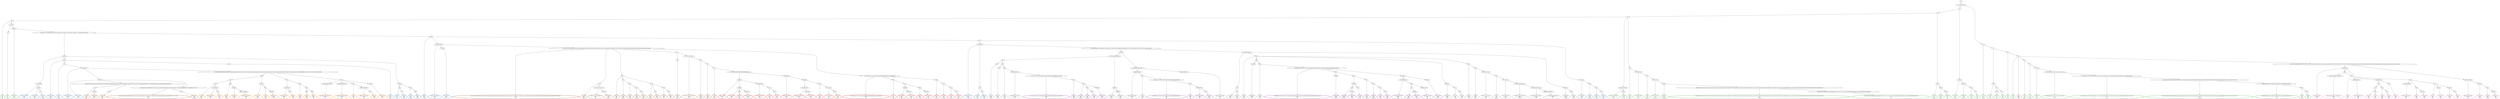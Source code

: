 digraph T {
	{
		rank=same
		421 [penwidth=3,colorscheme=set19,color=3,label="16_P\nP\n4.2%"]
		418 [penwidth=3,colorscheme=set19,color=3,label="43_P\nP\n6.4%"]
		416 [penwidth=3,colorscheme=set19,color=3,label="48;50;54_P\nP\n5.8%"]
		414 [penwidth=3,colorscheme=set19,color=3,label="20;25;26;31;35;39_P\nP\n0.56%"]
		412 [penwidth=3,colorscheme=set19,color=3,label="42;49_P\nP\n7.5%"]
		410 [penwidth=3,colorscheme=set19,color=3,label="30_P\nP\n8.6%"]
		408 [penwidth=3,colorscheme=set19,color=3,label="47;53;59;61;63_P\nP\n2.3%"]
		406 [penwidth=3,colorscheme=set19,color=3,label="66_P\nP\n0.46%"]
		404 [penwidth=3,colorscheme=set19,color=3,label="69;71;72;78_P\nP\n0.042%"]
		402 [penwidth=3,colorscheme=set19,color=3,label="83;90_P\nP\n0.0059%"]
		400 [penwidth=3,colorscheme=set19,color=3,label="95;99;100;103;109;110;112;118;121;122;128;131;135;140;143;146;150;153;157;160;163;167;176;180;183;187;190;194;197;199;201;204;206;211;217;226;237;252;269;278;286;295;299;305;312;316;323;333;343;346;372;376;380;385;392;411;415;419;422;430;434;439;446;456;470;485;492;500;508;512;522;548;570;578_P\nP\n0.0089%"]
		398 [penwidth=3,colorscheme=set19,color=3,label="587;603;610;616;628;634;642;647;668;696;734;742;745;771;779;787;793;823;836;862;891;898;912;921;932;939;949;954;982;983;999_P\nP\n7.5%"]
		396 [penwidth=3,colorscheme=set19,color=3,label="19;24_P\nP\n0.66%"]
		394 [penwidth=3,colorscheme=set19,color=3,label="46;52_P\nP\n0.86%"]
		392 [penwidth=3,colorscheme=set19,color=3,label="58;60_P\nP\n6%"]
		390 [penwidth=3,colorscheme=set19,color=3,label="14;18;23_P\nP\n6.4%"]
		388 [penwidth=3,colorscheme=set19,color=3,label="29;34;38_P\nP\n0.87%"]
		386 [penwidth=3,colorscheme=set19,color=3,label="41;51_P\nP\n2.2%"]
		384 [penwidth=3,colorscheme=set19,color=3,label="56_P\nP\n5.4%"]
		382 [penwidth=3,colorscheme=set19,color=3,label="11;13_P\nP\n0.54%"]
		379 [penwidth=3,colorscheme=set19,color=3,label="22;28_P\nP\n1.2%"]
		376 [penwidth=3,colorscheme=set19,color=3,label="37;45_P\nP\n5%"]
		374 [penwidth=3,colorscheme=set19,color=3,label="44_P\nP\n5.5%"]
		372 [penwidth=3,colorscheme=set19,color=3,label="32_P\nP\n1.5%"]
		370 [penwidth=3,colorscheme=set19,color=3,label="40_P\nP\n5.1%"]
		368 [penwidth=3,colorscheme=set19,color=3,label="62_P\nP\n0.28%"]
		366 [penwidth=3,colorscheme=set19,color=3,label="74_P\nP\n0.3%"]
		364 [penwidth=3,colorscheme=set19,color=3,label="77;79;82_P\nP\n0.2%"]
		362 [penwidth=3,colorscheme=set19,color=3,label="88;92;94;96;104;114;117;119;123;127;130_P\nP\n0.22%"]
		360 [penwidth=3,colorscheme=set19,color=3,label="132;136;138;147;155;158;162;166;169;171;173;179;181;188;192;207;213;218;232;238;245;251;258;268;281;285;304;311;322;327_P\nP\n0.027%"]
		358 [penwidth=3,colorscheme=set19,color=3,label="338;342;350;366;371;384;389;399;403;406;414;425;429;433;438;445;451;461;465;469;499;511;528;545;555;586;592;598;605;627;633;641;655;663;682;688;726;741;755;763;770;776;778_P\nP\n0.0059%"]
		356 [penwidth=3,colorscheme=set19,color=3,label="786;800;808;830;843;872;881;897;902;906;917;931;938;948;963;964;972_P\nP\n6.3%"]
		354 [penwidth=3,colorscheme=set19,color=3,label="984_P\nP\n2.6%"]
		352 [penwidth=3,colorscheme=set19,color=3,label="1006_P\nP\n5.4%"]
		348 [penwidth=3,colorscheme=set19,color=2,label="212;216;224_M1\nM1\n6.1%"]
		346 [penwidth=3,colorscheme=set19,color=2,label="244;250_M1\nM1\n2.6%"]
		344 [penwidth=3,colorscheme=set19,color=2,label="277_M1\nM1\n5.2%"]
		342 [penwidth=3,colorscheme=set19,color=2,label="215;221_M1\nM1\n4.9%"]
		340 [penwidth=3,colorscheme=set19,color=2,label="231_M1\nM1\n3.1%"]
		338 [penwidth=3,colorscheme=set19,color=2,label="243;249;262_M1\nM1\n0.72%"]
		336 [penwidth=3,colorscheme=set19,color=2,label="267;276_M1\nM1\n7.7%"]
		334 [penwidth=3,colorscheme=set19,color=2,label="236_M1\nM1\n6.3%"]
		331 [penwidth=3,colorscheme=set19,color=2,label="235_M1\nM1\n2%"]
		329 [penwidth=3,colorscheme=set19,color=2,label="274_M1\nM1\n5.4%"]
		327 [penwidth=3,colorscheme=set19,color=2,label="248_M1\nM1\n0.91%"]
		325 [penwidth=3,colorscheme=set19,color=2,label="266_M1\nM1\n7.8%"]
		323 [penwidth=3,colorscheme=set19,color=2,label="208_M1\nM1\n3.7%"]
		321 [penwidth=3,colorscheme=set19,color=2,label="214;220;229;234_M1\nM1\n2.6%"]
		319 [penwidth=3,colorscheme=set19,color=2,label="247;256_M1\nM1\n6.5%"]
		316 [penwidth=3,colorscheme=set19,color=2,label="222;228;233_M1\nM1\n3.9%"]
		314 [penwidth=3,colorscheme=set19,color=2,label="254_M1\nM1\n7.5%"]
		312 [penwidth=3,colorscheme=set19,color=2,label="265_M1\nM1\n7.4%"]
		310 [penwidth=3,colorscheme=set19,color=2,label="227;240_M1\nM1\n6.4%"]
		308 [penwidth=3,colorscheme=set19,color=2,label="259_M1\nM1\n1.8%"]
		306 [penwidth=3,colorscheme=set19,color=2,label="264_M1\nM1\n1.4%"]
		304 [penwidth=3,colorscheme=set19,color=2,label="271_M1\nM1\n6%"]
		303 [penwidth=3,colorscheme=set19,color=8,label="40_M2\nM2\n3.8%"]
		300 [penwidth=3,colorscheme=set19,color=8,label="444;450;455_M2\nM2\n2.3%"]
		297 [penwidth=3,colorscheme=set19,color=8,label="468;476;491;498;521;536;544_M2\nM2\n5.9%"]
		295 [penwidth=3,colorscheme=set19,color=8,label="475_M2\nM2\n4%"]
		293 [penwidth=3,colorscheme=set19,color=8,label="479;484;490;507_M2\nM2\n6.8%"]
		289 [penwidth=3,colorscheme=set19,color=8,label="527_M2\nM2\n1.3%"]
		287 [penwidth=3,colorscheme=set19,color=8,label="543_M2\nM2\n9.7%"]
		285 [penwidth=3,colorscheme=set19,color=8,label="535_M2\nM2\n0.84%"]
		283 [penwidth=3,colorscheme=set19,color=8,label="542_M2\nM2\n9.3%"]
		281 [penwidth=3,colorscheme=set19,color=8,label="526_M2\nM2\n5.7%"]
		278 [penwidth=3,colorscheme=set19,color=8,label="497;505;519;534_M2\nM2\n6.4%"]
		276 [penwidth=3,colorscheme=set19,color=8,label="504_M2\nM2\n4.5%"]
		274 [penwidth=3,colorscheme=set19,color=8,label="510;518_M2\nM2\n6.1%"]
		272 [penwidth=3,colorscheme=set19,color=8,label="517_M2\nM2\n3%"]
		270 [penwidth=3,colorscheme=set19,color=8,label="533;541_M2\nM2\n7.6%"]
		268 [penwidth=3,colorscheme=set19,color=8,label="540;547_M2\nM2\n4.6%"]
		266 [penwidth=3,colorscheme=set19,color=8,label="552_M2\nM2\n6.7%"]
		264 [penwidth=3,colorscheme=set19,color=8,label="464;467;474;488_M2\nM2\n2.6%"]
		262 [penwidth=3,colorscheme=set19,color=8,label="503;516_M2\nM2\n0.78%"]
		260 [penwidth=3,colorscheme=set19,color=8,label="532_M2\nM2\n2.8%"]
		258 [penwidth=3,colorscheme=set19,color=8,label="563;565_M2\nM2\n5.2%"]
		252 [penwidth=3,colorscheme=set19,color=9,label="646_M3\nM3\n6.6%"]
		249 [penwidth=3,colorscheme=set19,color=9,label="662_M3\nM3\n7.3%"]
		247 [penwidth=3,colorscheme=set19,color=9,label="675_M3\nM3\n1.9%"]
		245 [penwidth=3,colorscheme=set19,color=9,label="681;686;693;700_M3\nM3\n5.1%"]
		243 [penwidth=3,colorscheme=set19,color=9,label="645;674_M3\nM3\n0.28%"]
		241 [penwidth=3,colorscheme=set19,color=9,label="680;685_M3\nM3\n6.9%"]
		238 [penwidth=3,colorscheme=set19,color=9,label="626;639;644;653_M3\nM3\n2%"]
		236 [penwidth=3,colorscheme=set19,color=9,label="673_M3\nM3\n5.4%"]
		234 [penwidth=3,colorscheme=set19,color=9,label="638;652;661;667_M3\nM3\n5.5%"]
		231 [penwidth=3,colorscheme=set19,color=9,label="613_M3\nM3\n6.2%"]
		229 [penwidth=3,colorscheme=set19,color=9,label="637_M3\nM3\n8.9%"]
		227 [penwidth=3,colorscheme=set19,color=9,label="619_M3\nM3\n4.1%"]
		224 [penwidth=3,colorscheme=set19,color=9,label="651;660_M3\nM3\n5.3%"]
		222 [penwidth=3,colorscheme=set19,color=9,label="659_M3\nM3\n7%"]
		220 [penwidth=3,colorscheme=set19,color=9,label="643;650_M3\nM3\n3.3%"]
		218 [penwidth=3,colorscheme=set19,color=9,label="672_M3\nM3\n4.2%"]
		216 [penwidth=3,colorscheme=set19,color=9,label="691_M3\nM3\n5%"]
		214 [penwidth=3,colorscheme=set19,color=9,label="683_M3\nM3\n1.1%"]
		212 [penwidth=3,colorscheme=set19,color=9,label="690_M3\nM3\n0.21%"]
		210 [penwidth=3,colorscheme=set19,color=9,label="698;704;719;728_M3\nM3\n0.17%"]
		208 [penwidth=3,colorscheme=set19,color=9,label="735_M3\nM3\n0.44%"]
		206 [penwidth=3,colorscheme=set19,color=9,label="757;764;781_M3\nM3\n0.13%"]
		204 [penwidth=3,colorscheme=set19,color=9,label="788;812;816;844;854_M3\nM3\n0.0035%"]
		202 [penwidth=3,colorscheme=set19,color=9,label="873;882;903;907;925_M3\nM3\n0.08%"]
		200 [penwidth=3,colorscheme=set19,color=9,label="940;955;956;965;973_M3\nM3\n7%"]
		198 [penwidth=3,colorscheme=set19,color=9,label="625;632_M3\nM3\n0.98%"]
		196 [penwidth=3,colorscheme=set19,color=9,label="658_M3\nM3\n5.2%"]
		193 [penwidth=3,colorscheme=set19,color=7,label="716_M4\nM4\n4.9%"]
		191 [penwidth=3,colorscheme=set19,color=7,label="736;748_M4\nM4\n5.8%"]
		189 [penwidth=3,colorscheme=set19,color=7,label="730_M4\nM4\n5.2%"]
		187 [penwidth=3,colorscheme=set19,color=7,label="291;294;315;341;348;360;364;378;401;410;417;424;436;473;481;495;514;530;551;560;567;575;584;590;604;606;617;623;630;656;677;707;713_M4\nM4\n2.5%"]
		185 [penwidth=3,colorscheme=set19,color=7,label="725_M4\nM4\n9.3%"]
		183 [penwidth=3,colorscheme=set19,color=7,label="242;257;261;273;289;297;301;307;313;318;325;328;332;335;358;363;369;382;394;404;408;412;416;427;441;448;458;471;486;501;513;537;549;554;557;561;568;573;585;595;599;607;618;624;631;649;657;666;671;676;695_M4\nM4\n2.3%"]
		181 [penwidth=3,colorscheme=set19,color=7,label="702_M4\nM4\n0.9%"]
		179 [penwidth=3,colorscheme=set19,color=7,label="706;712;724;733;754_M4\nM4\n3.6%"]
		177 [penwidth=3,colorscheme=set19,color=7,label="762;769_M4\nM4\n6.9%"]
		175 [penwidth=3,colorscheme=set19,color=7,label="705_M4\nM4\n3.9%"]
		173 [penwidth=3,colorscheme=set19,color=7,label="723_M4\nM4\n6.3%"]
		171 [penwidth=3,colorscheme=set19,color=7,label="740_M4\nM4\n8.2%"]
		169 [penwidth=3,colorscheme=set19,color=7,label="753_M4\nM4\n0.45%"]
		167 [penwidth=3,colorscheme=set19,color=7,label="761_M4\nM4\n5.9%"]
		165 [penwidth=3,colorscheme=set19,color=7,label="732_M4\nM4\n4.5%"]
		163 [penwidth=3,colorscheme=set19,color=7,label="739_M4\nM4\n5.1%"]
		161 [penwidth=3,colorscheme=set19,color=7,label="750_M4\nM4\n3%"]
		159 [penwidth=3,colorscheme=set19,color=7,label="768_M4\nM4\n5%"]
		156 [penwidth=3,colorscheme=set19,color=7,label="722_M4\nM4\n6.5%"]
		154 [penwidth=3,colorscheme=set19,color=7,label="731;737;744;749;752_M4\nM4\n2.6%"]
		152 [penwidth=3,colorscheme=set19,color=7,label="766_M4\nM4\n0.42%"]
		150 [penwidth=3,colorscheme=set19,color=7,label="774_M4\nM4\n0.76%"]
		148 [penwidth=3,colorscheme=set19,color=7,label="777_M4\nM4\n5.9%"]
		143 [penwidth=3,colorscheme=set19,color=5,label="822_M5\nM5\n1.9%"]
		141 [penwidth=3,colorscheme=set19,color=5,label="829;842;853_M5\nM5\n1.5%"]
		139 [penwidth=3,colorscheme=set19,color=5,label="861_M5\nM5\n11%"]
		137 [penwidth=3,colorscheme=set19,color=5,label="835_M5\nM5\n2.8%"]
		135 [penwidth=3,colorscheme=set19,color=5,label="841;852_M5\nM5\n1.9%"]
		133 [penwidth=3,colorscheme=set19,color=5,label="860;871;880;890_M5\nM5\n5.7%"]
		131 [penwidth=3,colorscheme=set19,color=5,label="811;815_M5\nM5\n4.9%"]
		129 [penwidth=3,colorscheme=set19,color=5,label="821_M5\nM5\n4.5%"]
		127 [penwidth=3,colorscheme=set19,color=5,label="859;879_M5\nM5\n14%"]
		124 [penwidth=3,colorscheme=set19,color=5,label="814;820;851_M5\nM5\n2.5%"]
		122 [penwidth=3,colorscheme=set19,color=5,label="889_M5\nM5\n7.2%"]
		120 [penwidth=3,colorscheme=set19,color=5,label="828_M5\nM5\n3.5%"]
		117 [penwidth=3,colorscheme=set19,color=5,label="888_M5\nM5\n5.5%"]
		115 [penwidth=3,colorscheme=set19,color=5,label="896_M5\nM5\n6%"]
		112 [penwidth=3,colorscheme=set19,color=5,label="827;840;849;870;887_M5\nM5\n5.1%"]
		110 [penwidth=3,colorscheme=set19,color=5,label="839;848;858;869;878_M5\nM5\n6.2%"]
		108 [penwidth=3,colorscheme=set19,color=5,label="847_M5\nM5\n2%"]
		106 [penwidth=3,colorscheme=set19,color=5,label="868;877;900;904_M5\nM5\n2.6%"]
		104 [penwidth=3,colorscheme=set19,color=5,label="915_M5\nM5\n5.1%"]
		102 [penwidth=3,colorscheme=set19,color=5,label="857;867_M5\nM5\n6%"]
		100 [penwidth=3,colorscheme=set19,color=4,label="721;743;747;759;773;784;798;802;825;833;856;865;875;884;908;913;918;926_M6\nM6\n3.4%"]
		98 [penwidth=3,colorscheme=set19,color=4,label="936_M6\nM6\n5.4%"]
		96 [penwidth=3,colorscheme=set19,color=4,label="945_M6\nM6\n5.6%"]
		94 [penwidth=3,colorscheme=set19,color=4,label="952_M6\nM6\n0.87%"]
		92 [penwidth=3,colorscheme=set19,color=4,label="960_M6\nM6\n11%"]
		90 [penwidth=3,colorscheme=set19,color=4,label="959;987_M6\nM6\n7.8%"]
		88 [penwidth=3,colorscheme=set19,color=4,label="679;699;710;715;729;746;765;783;790;796;832;846;864;893;909_M6\nM6\n3.8%"]
		86 [penwidth=3,colorscheme=set19,color=4,label="946_M6\nM6\n4%"]
		84 [penwidth=3,colorscheme=set19,color=4,label="961;969;978_M6\nM6\n2.5%"]
		82 [penwidth=3,colorscheme=set19,color=4,label="1002_M6\nM6\n5.1%"]
		80 [penwidth=3,colorscheme=set19,color=4,label="678;684;692;709;720;751;758;772;782;789;795;801;809;817;824;831;837;845;855;863;874;883;892;901;905;911_M6\nM6\n4.2%"]
		77 [penwidth=3,colorscheme=set19,color=4,label="935;944_M6\nM6\n5.8%"]
		73 [penwidth=3,colorscheme=set19,color=4,label="968_M6\nM6\n0.37%"]
		71 [penwidth=3,colorscheme=set19,color=4,label="977;993_M6\nM6\n5.2%"]
		69 [penwidth=3,colorscheme=set19,color=4,label="976_M6\nM6\n5.1%"]
		67 [penwidth=3,colorscheme=set19,color=4,label="957_M6\nM6\n1.6%"]
		65 [penwidth=3,colorscheme=set19,color=4,label="967_M6\nM6\n0.96%"]
		63 [penwidth=3,colorscheme=set19,color=4,label="975_M6\nM6\n1.2%"]
		61 [penwidth=3,colorscheme=set19,color=4,label="1001_M6\nM6\n5.6%"]
		58 [penwidth=3,colorscheme=set19,color=4,label="927;934;942;950_M6\nM6\n0.81%"]
		55 [penwidth=3,colorscheme=set19,color=4,label="974_M6\nM6\n0.19%"]
		53 [penwidth=3,colorscheme=set19,color=4,label="986;992_M6\nM6\n7.9%"]
		51 [penwidth=3,colorscheme=set19,color=4,label="985;991;1000_M6\nM6\n5%"]
		49 [penwidth=3,colorscheme=set19,color=4,label="933;941_M6\nM6\n6.9%"]
		47 [penwidth=3,colorscheme=set19,color=1,label="711;738;760;767;775;792;797;804;819;826;838;886;895;899;910;914;924;930_M7\nM7\n7.2%"]
		45 [penwidth=3,colorscheme=set19,color=1,label="937_M7\nM7\n3%"]
		42 [penwidth=3,colorscheme=set19,color=1,label="981;998_M7\nM7\n4.8%"]
		40 [penwidth=3,colorscheme=set19,color=1,label="1013;1016_M7\nM7\n6.3%"]
		38 [penwidth=3,colorscheme=set19,color=1,label="990_M7\nM7\n3.2%"]
		36 [penwidth=3,colorscheme=set19,color=1,label="997;1005_M7\nM7\n8.4%"]
		34 [penwidth=3,colorscheme=set19,color=1,label="996_M7\nM7\n3.6%"]
		32 [penwidth=3,colorscheme=set19,color=1,label="1010_M7\nM7\n2.4%"]
		30 [penwidth=3,colorscheme=set19,color=1,label="1012_M7\nM7\n4.4%"]
		28 [penwidth=3,colorscheme=set19,color=1,label="1015_M7\nM7\n5.3%"]
		25 [penwidth=3,colorscheme=set19,color=1,label="923;929_M7\nM7\n5%"]
		23 [penwidth=3,colorscheme=set19,color=1,label="970;980_M7\nM7\n1.8%"]
		21 [penwidth=3,colorscheme=set19,color=1,label="995_M7\nM7\n6.3%"]
		19 [penwidth=3,colorscheme=set19,color=1,label="1009;1018_M7\nM7\n5.2%"]
		17 [penwidth=3,colorscheme=set19,color=1,label="979;989;1008_M7\nM7\n3.4%"]
		15 [penwidth=3,colorscheme=set19,color=1,label="1014_M7\nM7\n1.8%"]
		13 [penwidth=3,colorscheme=set19,color=1,label="1021_M7\nM7\n5%"]
		11 [penwidth=3,colorscheme=set19,color=1,label="928;947;953_M7\nM7\n3.6%"]
		8 [penwidth=3,colorscheme=set19,color=1,label="994;1004;1007_M7\nM7\n5.5%"]
		6 [penwidth=3,colorscheme=set19,color=1,label="1017;1020_M7\nM7\n5.2%"]
		4 [penwidth=3,colorscheme=set19,color=1,label="1003_M7\nM7\n0.6%"]
		2 [penwidth=3,colorscheme=set19,color=1,label="1011;1019_M7\nM7\n1.7%"]
		0 [penwidth=3,colorscheme=set19,color=1,label="1022_M7\nM7\n6.2%"]
	}
	427 [label="GL"]
	426 [label="0;1;2;3;4;5;6;7;8;9"]
	425 [label="10"]
	424 [label="12"]
	423 [label="15"]
	422 [label="16"]
	420 [label="21;27;36"]
	419 [label="43"]
	417 [label="48;50;54"]
	415 [label="20;25;26;31;35;39"]
	413 [label="42;49"]
	411 [label="30"]
	409 [label="47;53;59;61;63"]
	407 [label="66"]
	405 [label="69;71;72;78"]
	403 [label="83;90"]
	401 [label="95;99;100;103;109;110;112;118;121;122;128;131;135;140;143;146;150;153;157;160;163;167;176;180;183;187;190;194;197;199;201;204;206;211;217;226;237;252;269;278;286;295;299;305;312;316;323;333;343;346;372;376;380;385;392;411;415;419;422;430;434;439;446;456;470;485;492;500;508;512;522;548;570;578"]
	399 [label="587;603;610;616;628;634;642;647;668;696;734;742;745;771;779;787;793;823;836;862;891;898;912;921;932;939;949;954;982;983;999"]
	397 [label="19;24"]
	395 [label="46;52"]
	393 [label="58;60"]
	391 [label="14;18;23"]
	389 [label="29;34;38"]
	387 [label="41;51"]
	385 [label="56"]
	383 [label="11;13"]
	381 [label="17"]
	380 [label="22;28"]
	378 [label="33"]
	377 [label="37;45"]
	375 [label="44"]
	373 [label="32"]
	371 [label="40"]
	369 [label="62"]
	367 [label="74"]
	365 [label="77;79;82"]
	363 [label="88;92;94;96;104;114;117;119;123;127;130"]
	361 [label="132;136;138;147;155;158;162;166;169;171;173;179;181;188;192;207;213;218;232;238;245;251;258;268;281;285;304;311;322;327"]
	359 [label="338;342;350;366;371;384;389;399;403;406;414;425;429;433;438;445;451;461;465;469;499;511;528;545;555;586;592;598;605;627;633;641;655;663;682;688;726;741;755;763;770;776;778"]
	357 [label="786;800;808;830;843;872;881;897;902;906;917;931;938;948;963;964;972"]
	355 [label="984"]
	353 [label="1006"]
	351 [label="64;67;68;70;73;76;80;84;85;87;91;97;101;106;108;113;116;126;141;144;154;161;165;168;177;178;184;186;191;196;202"]
	350 [label="205;209"]
	349 [label="212;216;224"]
	347 [label="244;250"]
	345 [label="277"]
	343 [label="215;221"]
	341 [label="231"]
	339 [label="243;249;262"]
	337 [label="267;276"]
	335 [label="236"]
	333 [label="223;230"]
	332 [label="235"]
	330 [label="274"]
	328 [label="248"]
	326 [label="266"]
	324 [label="208"]
	322 [label="214;220;229;234"]
	320 [label="247;256"]
	318 [label="219"]
	317 [label="222;228;233"]
	315 [label="254"]
	313 [label="265"]
	311 [label="227;240"]
	309 [label="259"]
	307 [label="264"]
	305 [label="271"]
	302 [label="55;57;65;75;81;86;89;93;98;102;105;107;111;115;120;124;125;129;133;134;137;139;142;145;148;149;151;152;156;159;164;170;172;174;175;182;185;189;193;195;198;200;203;210;225;239;253;263;270;282;287;292;296;300;306;324;331;339;344;351;353;361;367;373;397;420"]
	301 [label="444;450;455"]
	299 [label="460"]
	298 [label="468;476;491;498;521;536;544"]
	296 [label="475"]
	294 [label="479;484;490;507"]
	292 [label="483;489;506"]
	291 [label="520"]
	290 [label="527"]
	288 [label="543"]
	286 [label="535"]
	284 [label="542"]
	282 [label="526"]
	280 [label="482"]
	279 [label="497;505;519;534"]
	277 [label="504"]
	275 [label="510;518"]
	273 [label="517"]
	271 [label="533;541"]
	269 [label="540;547"]
	267 [label="552"]
	265 [label="464;467;474;488"]
	263 [label="503;516"]
	261 [label="532"]
	259 [label="563;565"]
	257 [label="241;246;255;260;272;279;288;317;334;340;345;347;352;354;357;362;368;381;383;386;393;407;421;426;435;440;447;452;457;462;477;493;523;553;556"]
	256 [label="569;574"]
	255 [label="577;597;602;609;615;621"]
	254 [label="640"]
	253 [label="646"]
	251 [label="654"]
	250 [label="662"]
	248 [label="675"]
	246 [label="681;686;693;700"]
	244 [label="645;674"]
	242 [label="680;685"]
	240 [label="581;596;601;608;614;620"]
	239 [label="626;639;644;653"]
	237 [label="673"]
	235 [label="638;652;661;667"]
	233 [label="576;580;591;600"]
	232 [label="613"]
	230 [label="637"]
	228 [label="619"]
	226 [label="636"]
	225 [label="651;660"]
	223 [label="659"]
	221 [label="643;650"]
	219 [label="672"]
	217 [label="691"]
	215 [label="683"]
	213 [label="690"]
	211 [label="698;704;719;728"]
	209 [label="735"]
	207 [label="757;764;781"]
	205 [label="788;812;816;844;854"]
	203 [label="873;882;903;907;925"]
	201 [label="940;955;956;965;973"]
	199 [label="625;632"]
	197 [label="658"]
	195 [label="284;303;310;319;321;330;337;349;356;365;375;379;388;391;396;398;402;418;432;437;443;454;459;463;478;496;502;509;515;525;531;539;546;559;562;566;572;579;583;589;594;612;622;629;635;665;670;687;694;701"]
	194 [label="716"]
	192 [label="736;748"]
	190 [label="730"]
	188 [label="291;294;315;341;348;360;364;378;401;410;417;424;436;473;481;495;514;530;551;560;567;575;584;590;604;606;617;623;630;656;677;707;713"]
	186 [label="725"]
	184 [label="242;257;261;273;289;297;301;307;313;318;325;328;332;335;358;363;369;382;394;404;408;412;416;427;441;448;458;471;486;501;513;537;549;554;557;561;568;573;585;595;599;607;618;624;631;649;657;666;671;676;695"]
	182 [label="702"]
	180 [label="706;712;724;733;754"]
	178 [label="762;769"]
	176 [label="705"]
	174 [label="723"]
	172 [label="740"]
	170 [label="753"]
	168 [label="761"]
	166 [label="732"]
	164 [label="739"]
	162 [label="750"]
	160 [label="768"]
	158 [label="717"]
	157 [label="722"]
	155 [label="731;737;744;749;752"]
	153 [label="766"]
	151 [label="774"]
	149 [label="777"]
	147 [label="275;280;283;290;293;298;302;308;309;314;320;326;329;336;355;359;370;374;377;387;390;395;400;405;409;413;423;428;431;442;449;453;466;472;480;487;494;524;529;538;550;558;564;571;582;588;593;611;648;664;669;689;697;703;708;714;718;727;756;780;794;799"]
	146 [label="805"]
	145 [label="807"]
	144 [label="822"]
	142 [label="829;842;853"]
	140 [label="861"]
	138 [label="835"]
	136 [label="841;852"]
	134 [label="860;871;880;890"]
	132 [label="811;815"]
	130 [label="821"]
	128 [label="859;879"]
	126 [label="810"]
	125 [label="814;820;851"]
	123 [label="889"]
	121 [label="828"]
	119 [label="850"]
	118 [label="888"]
	116 [label="896"]
	114 [label="813"]
	113 [label="827;840;849;870;887"]
	111 [label="839;848;858;869;878"]
	109 [label="847"]
	107 [label="868;877;900;904"]
	105 [label="915"]
	103 [label="857;867"]
	101 [label="721;743;747;759;773;784;798;802;825;833;856;865;875;884;908;913;918;926"]
	99 [label="936"]
	97 [label="945"]
	95 [label="952"]
	93 [label="960"]
	91 [label="959;987"]
	89 [label="679;699;710;715;729;746;765;783;790;796;832;846;864;893;909"]
	87 [label="946"]
	85 [label="961;969;978"]
	83 [label="1002"]
	81 [label="678;684;692;709;720;751;758;772;782;789;795;801;809;817;824;831;837;845;855;863;874;883;892;901;905;911"]
	79 [label="916"]
	78 [label="935;944"]
	76 [label="943"]
	75 [label="951;958"]
	74 [label="968"]
	72 [label="977;993"]
	70 [label="976"]
	68 [label="957"]
	66 [label="967"]
	64 [label="975"]
	62 [label="1001"]
	60 [label="920;922"]
	59 [label="927;934;942;950"]
	57 [label="966"]
	56 [label="974"]
	54 [label="986;992"]
	52 [label="985;991;1000"]
	50 [label="933;941"]
	48 [label="711;738;760;767;775;792;797;804;819;826;838;886;895;899;910;914;924;930"]
	46 [label="937"]
	44 [label="971"]
	43 [label="981;998"]
	41 [label="1013;1016"]
	39 [label="990"]
	37 [label="997;1005"]
	35 [label="996"]
	33 [label="1010"]
	31 [label="1012"]
	29 [label="1015"]
	27 [label="785;791;803;806;818;834;866;876;885;894;919"]
	26 [label="923;929"]
	24 [label="970;980"]
	22 [label="995"]
	20 [label="1009;1018"]
	18 [label="979;989;1008"]
	16 [label="1014"]
	14 [label="1021"]
	12 [label="928;947;953"]
	10 [label="962;988"]
	9 [label="994;1004;1007"]
	7 [label="1017;1020"]
	5 [label="1003"]
	3 [label="1011;1019"]
	1 [label="1022"]
	427 -> 426
	426 -> 425
	426 -> 383
	425 -> 424
	425 -> 391
	424 -> 423
	424 -> 397
	423 -> 422
	423 -> 415
	423 -> 411
	422 -> 421
	422 -> 420
	420 -> 419
	420 -> 417
	419 -> 418
	417 -> 416
	417 -> 351
	415 -> 414
	415 -> 413
	413 -> 412
	411 -> 410
	411 -> 409
	409 -> 408
	409 -> 407
	407 -> 406
	407 -> 405
	405 -> 404
	405 -> 403
	403 -> 402
	403 -> 401
	401 -> 400
	401 -> 399
	399 -> 398
	397 -> 396
	397 -> 395
	395 -> 394
	395 -> 393
	393 -> 392
	391 -> 390
	391 -> 389
	389 -> 388
	389 -> 387
	387 -> 386
	387 -> 385
	385 -> 384
	383 -> 382
	383 -> 381
	381 -> 380
	381 -> 373
	380 -> 379
	380 -> 378
	378 -> 377
	378 -> 375
	377 -> 376
	375 -> 374
	373 -> 372
	373 -> 371
	371 -> 370
	371 -> 369
	371 -> 303
	371 -> 302
	369 -> 368
	369 -> 367
	367 -> 366
	367 -> 365
	365 -> 364
	365 -> 363
	363 -> 362
	363 -> 361
	361 -> 360
	361 -> 359
	359 -> 358
	359 -> 357
	357 -> 356
	357 -> 355
	355 -> 354
	355 -> 353
	353 -> 352
	351 -> 350
	351 -> 324
	350 -> 349
	350 -> 343
	350 -> 333
	349 -> 348
	349 -> 347
	347 -> 346
	347 -> 345
	345 -> 344
	343 -> 342
	343 -> 341
	343 -> 335
	341 -> 340
	341 -> 339
	339 -> 338
	339 -> 337
	339 -> 147
	337 -> 336
	337 -> 195
	337 -> 188
	335 -> 334
	333 -> 332
	333 -> 328
	332 -> 331
	332 -> 330
	330 -> 329
	328 -> 327
	328 -> 326
	326 -> 325
	324 -> 323
	324 -> 322
	324 -> 318
	322 -> 321
	322 -> 320
	322 -> 184
	320 -> 319
	318 -> 317
	318 -> 311
	317 -> 316
	317 -> 315
	317 -> 257
	315 -> 314
	315 -> 313
	313 -> 312
	311 -> 310
	311 -> 309
	309 -> 308
	309 -> 307
	307 -> 306
	307 -> 305
	305 -> 304
	302 -> 301
	302 -> 265
	301 -> 300
	301 -> 299
	301 -> 280
	299 -> 298
	299 -> 296
	298 -> 297
	296 -> 295
	296 -> 294
	296 -> 292
	294 -> 293
	292 -> 291
	292 -> 282
	291 -> 290
	291 -> 286
	290 -> 289
	290 -> 288
	288 -> 287
	286 -> 285
	286 -> 284
	284 -> 283
	282 -> 281
	280 -> 279
	280 -> 277
	280 -> 273
	279 -> 278
	277 -> 276
	277 -> 275
	275 -> 274
	273 -> 272
	273 -> 271
	273 -> 269
	271 -> 270
	269 -> 268
	269 -> 267
	267 -> 266
	265 -> 264
	265 -> 263
	263 -> 262
	263 -> 261
	261 -> 260
	261 -> 259
	259 -> 258
	257 -> 256
	257 -> 233
	256 -> 255
	256 -> 240
	255 -> 254
	255 -> 244
	254 -> 253
	254 -> 251
	253 -> 252
	251 -> 250
	251 -> 248
	250 -> 249
	248 -> 247
	248 -> 246
	246 -> 245
	246 -> 101
	244 -> 243
	244 -> 242
	242 -> 241
	240 -> 239
	240 -> 235
	239 -> 238
	239 -> 237
	237 -> 236
	237 -> 89
	235 -> 234
	233 -> 232
	233 -> 228
	233 -> 199
	232 -> 231
	232 -> 230
	230 -> 229
	228 -> 227
	228 -> 226
	228 -> 221
	228 -> 215
	226 -> 225
	226 -> 223
	225 -> 224
	223 -> 222
	223 -> 81
	221 -> 220
	221 -> 219
	219 -> 218
	219 -> 217
	217 -> 216
	215 -> 214
	215 -> 213
	213 -> 212
	213 -> 211
	211 -> 210
	211 -> 209
	209 -> 208
	209 -> 207
	207 -> 206
	207 -> 205
	205 -> 204
	205 -> 203
	203 -> 202
	203 -> 201
	201 -> 200
	199 -> 198
	199 -> 197
	197 -> 196
	195 -> 194
	195 -> 190
	194 -> 193
	194 -> 192
	192 -> 191
	190 -> 189
	188 -> 187
	188 -> 186
	186 -> 185
	184 -> 183
	184 -> 182
	184 -> 176
	184 -> 158
	184 -> 48
	182 -> 181
	182 -> 180
	180 -> 179
	180 -> 178
	178 -> 177
	176 -> 175
	176 -> 174
	176 -> 166
	174 -> 173
	174 -> 172
	172 -> 171
	172 -> 170
	170 -> 169
	170 -> 168
	168 -> 167
	166 -> 165
	166 -> 164
	166 -> 162
	164 -> 163
	162 -> 161
	162 -> 160
	160 -> 159
	158 -> 157
	158 -> 155
	157 -> 156
	155 -> 154
	155 -> 153
	153 -> 152
	153 -> 151
	151 -> 150
	151 -> 149
	149 -> 148
	149 -> 27
	147 -> 146
	147 -> 126
	147 -> 114
	146 -> 145
	146 -> 132
	145 -> 144
	145 -> 138
	144 -> 143
	144 -> 142
	142 -> 141
	142 -> 140
	140 -> 139
	138 -> 137
	138 -> 136
	136 -> 135
	136 -> 134
	134 -> 133
	132 -> 131
	132 -> 130
	130 -> 129
	130 -> 128
	128 -> 127
	126 -> 125
	126 -> 121
	125 -> 124
	125 -> 123
	123 -> 122
	121 -> 120
	121 -> 119
	119 -> 118
	119 -> 116
	118 -> 117
	116 -> 115
	114 -> 113
	114 -> 111
	114 -> 109
	114 -> 103
	113 -> 112
	111 -> 110
	109 -> 108
	109 -> 107
	107 -> 106
	107 -> 105
	105 -> 104
	103 -> 102
	101 -> 100
	101 -> 99
	99 -> 98
	99 -> 97
	97 -> 96
	97 -> 95
	97 -> 91
	95 -> 94
	95 -> 93
	93 -> 92
	91 -> 90
	89 -> 88
	89 -> 87
	87 -> 86
	87 -> 85
	85 -> 84
	85 -> 83
	83 -> 82
	81 -> 80
	81 -> 79
	81 -> 60
	79 -> 78
	79 -> 76
	78 -> 77
	76 -> 75
	76 -> 68
	75 -> 74
	75 -> 70
	74 -> 73
	74 -> 72
	72 -> 71
	70 -> 69
	68 -> 67
	68 -> 66
	66 -> 65
	66 -> 64
	64 -> 63
	64 -> 62
	62 -> 61
	60 -> 59
	60 -> 50
	59 -> 58
	59 -> 57
	57 -> 56
	57 -> 52
	56 -> 55
	56 -> 54
	54 -> 53
	52 -> 51
	50 -> 49
	48 -> 47
	48 -> 46
	48 -> 35
	46 -> 45
	46 -> 44
	44 -> 43
	44 -> 39
	43 -> 42
	43 -> 41
	41 -> 40
	39 -> 38
	39 -> 37
	37 -> 36
	35 -> 34
	35 -> 33
	33 -> 32
	33 -> 31
	31 -> 30
	31 -> 29
	29 -> 28
	27 -> 26
	27 -> 12
	26 -> 25
	26 -> 24
	26 -> 18
	24 -> 23
	24 -> 22
	24 -> 20
	22 -> 21
	20 -> 19
	18 -> 17
	18 -> 16
	16 -> 15
	16 -> 14
	14 -> 13
	12 -> 11
	12 -> 10
	10 -> 9
	10 -> 5
	9 -> 8
	9 -> 7
	7 -> 6
	5 -> 4
	5 -> 3
	3 -> 2
	3 -> 1
	1 -> 0
}

